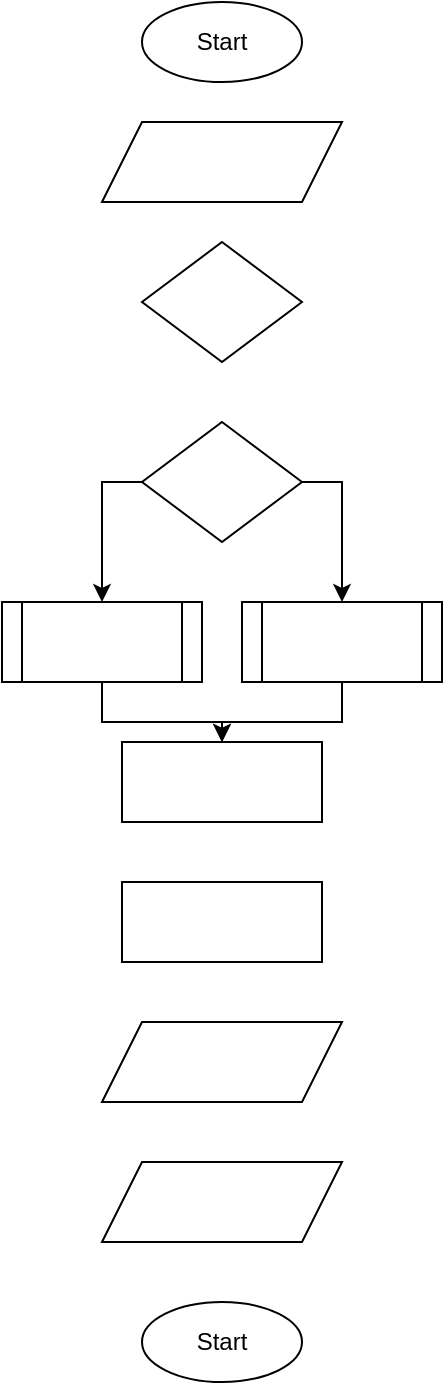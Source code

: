 <mxfile version="22.0.6" type="github" pages="2">
  <diagram name="Luas dan Keliling Lingkaran" id="As60NBWmITr6IcEahLj_">
    <mxGraphModel dx="1257" dy="626" grid="1" gridSize="10" guides="1" tooltips="1" connect="1" arrows="1" fold="1" page="1" pageScale="1" pageWidth="850" pageHeight="1100" math="0" shadow="0">
      <root>
        <mxCell id="0" />
        <mxCell id="1" parent="0" />
        <mxCell id="t3VwvEb-FSoNEl8GtmgG-6" value="Start" style="ellipse;whiteSpace=wrap;html=1;" vertex="1" parent="1">
          <mxGeometry x="80" y="10" width="80" height="40" as="geometry" />
        </mxCell>
        <mxCell id="t3VwvEb-FSoNEl8GtmgG-8" value="" style="rhombus;whiteSpace=wrap;html=1;" vertex="1" parent="1">
          <mxGeometry x="80" y="130" width="80" height="60" as="geometry" />
        </mxCell>
        <mxCell id="t3VwvEb-FSoNEl8GtmgG-18" style="edgeStyle=orthogonalEdgeStyle;rounded=0;orthogonalLoop=1;jettySize=auto;html=1;entryX=0.5;entryY=0;entryDx=0;entryDy=0;" edge="1" parent="1" source="t3VwvEb-FSoNEl8GtmgG-9" target="t3VwvEb-FSoNEl8GtmgG-10">
          <mxGeometry relative="1" as="geometry" />
        </mxCell>
        <mxCell id="t3VwvEb-FSoNEl8GtmgG-9" value="" style="shape=process;whiteSpace=wrap;html=1;backgroundOutline=1;" vertex="1" parent="1">
          <mxGeometry x="10" y="310" width="100" height="40" as="geometry" />
        </mxCell>
        <mxCell id="t3VwvEb-FSoNEl8GtmgG-10" value="" style="rounded=0;whiteSpace=wrap;html=1;" vertex="1" parent="1">
          <mxGeometry x="70" y="380" width="100" height="40" as="geometry" />
        </mxCell>
        <mxCell id="t3VwvEb-FSoNEl8GtmgG-11" value="" style="rounded=0;whiteSpace=wrap;html=1;" vertex="1" parent="1">
          <mxGeometry x="70" y="450" width="100" height="40" as="geometry" />
        </mxCell>
        <mxCell id="t3VwvEb-FSoNEl8GtmgG-12" value="" style="shape=parallelogram;perimeter=parallelogramPerimeter;whiteSpace=wrap;html=1;fixedSize=1;" vertex="1" parent="1">
          <mxGeometry x="60" y="520" width="120" height="40" as="geometry" />
        </mxCell>
        <mxCell id="t3VwvEb-FSoNEl8GtmgG-13" value="" style="shape=parallelogram;perimeter=parallelogramPerimeter;whiteSpace=wrap;html=1;fixedSize=1;" vertex="1" parent="1">
          <mxGeometry x="60" y="70" width="120" height="40" as="geometry" />
        </mxCell>
        <mxCell id="t3VwvEb-FSoNEl8GtmgG-16" style="edgeStyle=orthogonalEdgeStyle;rounded=0;orthogonalLoop=1;jettySize=auto;html=1;exitX=1;exitY=0.5;exitDx=0;exitDy=0;entryX=0.5;entryY=0;entryDx=0;entryDy=0;" edge="1" parent="1" source="t3VwvEb-FSoNEl8GtmgG-14" target="t3VwvEb-FSoNEl8GtmgG-15">
          <mxGeometry relative="1" as="geometry" />
        </mxCell>
        <mxCell id="t3VwvEb-FSoNEl8GtmgG-17" style="edgeStyle=orthogonalEdgeStyle;rounded=0;orthogonalLoop=1;jettySize=auto;html=1;exitX=0;exitY=0.5;exitDx=0;exitDy=0;entryX=0.5;entryY=0;entryDx=0;entryDy=0;" edge="1" parent="1" source="t3VwvEb-FSoNEl8GtmgG-14" target="t3VwvEb-FSoNEl8GtmgG-9">
          <mxGeometry relative="1" as="geometry" />
        </mxCell>
        <mxCell id="t3VwvEb-FSoNEl8GtmgG-14" value="" style="rhombus;whiteSpace=wrap;html=1;" vertex="1" parent="1">
          <mxGeometry x="80" y="220" width="80" height="60" as="geometry" />
        </mxCell>
        <mxCell id="t3VwvEb-FSoNEl8GtmgG-19" style="edgeStyle=orthogonalEdgeStyle;rounded=0;orthogonalLoop=1;jettySize=auto;html=1;entryX=0.5;entryY=0;entryDx=0;entryDy=0;" edge="1" parent="1" source="t3VwvEb-FSoNEl8GtmgG-15" target="t3VwvEb-FSoNEl8GtmgG-10">
          <mxGeometry relative="1" as="geometry" />
        </mxCell>
        <mxCell id="t3VwvEb-FSoNEl8GtmgG-15" value="" style="shape=process;whiteSpace=wrap;html=1;backgroundOutline=1;" vertex="1" parent="1">
          <mxGeometry x="130" y="310" width="100" height="40" as="geometry" />
        </mxCell>
        <mxCell id="t3VwvEb-FSoNEl8GtmgG-20" value="" style="shape=parallelogram;perimeter=parallelogramPerimeter;whiteSpace=wrap;html=1;fixedSize=1;" vertex="1" parent="1">
          <mxGeometry x="60" y="590" width="120" height="40" as="geometry" />
        </mxCell>
        <mxCell id="t3VwvEb-FSoNEl8GtmgG-21" value="Start" style="ellipse;whiteSpace=wrap;html=1;" vertex="1" parent="1">
          <mxGeometry x="80" y="660" width="80" height="40" as="geometry" />
        </mxCell>
      </root>
    </mxGraphModel>
  </diagram>
  <diagram id="wqfmr4jOKLkk4H2hwCI8" name="Luas Permukaan Dadu">
    <mxGraphModel dx="880" dy="470" grid="1" gridSize="10" guides="1" tooltips="1" connect="1" arrows="1" fold="1" page="1" pageScale="1" pageWidth="850" pageHeight="1100" math="0" shadow="0">
      <root>
        <mxCell id="0" />
        <mxCell id="1" parent="0" />
      </root>
    </mxGraphModel>
  </diagram>
</mxfile>
